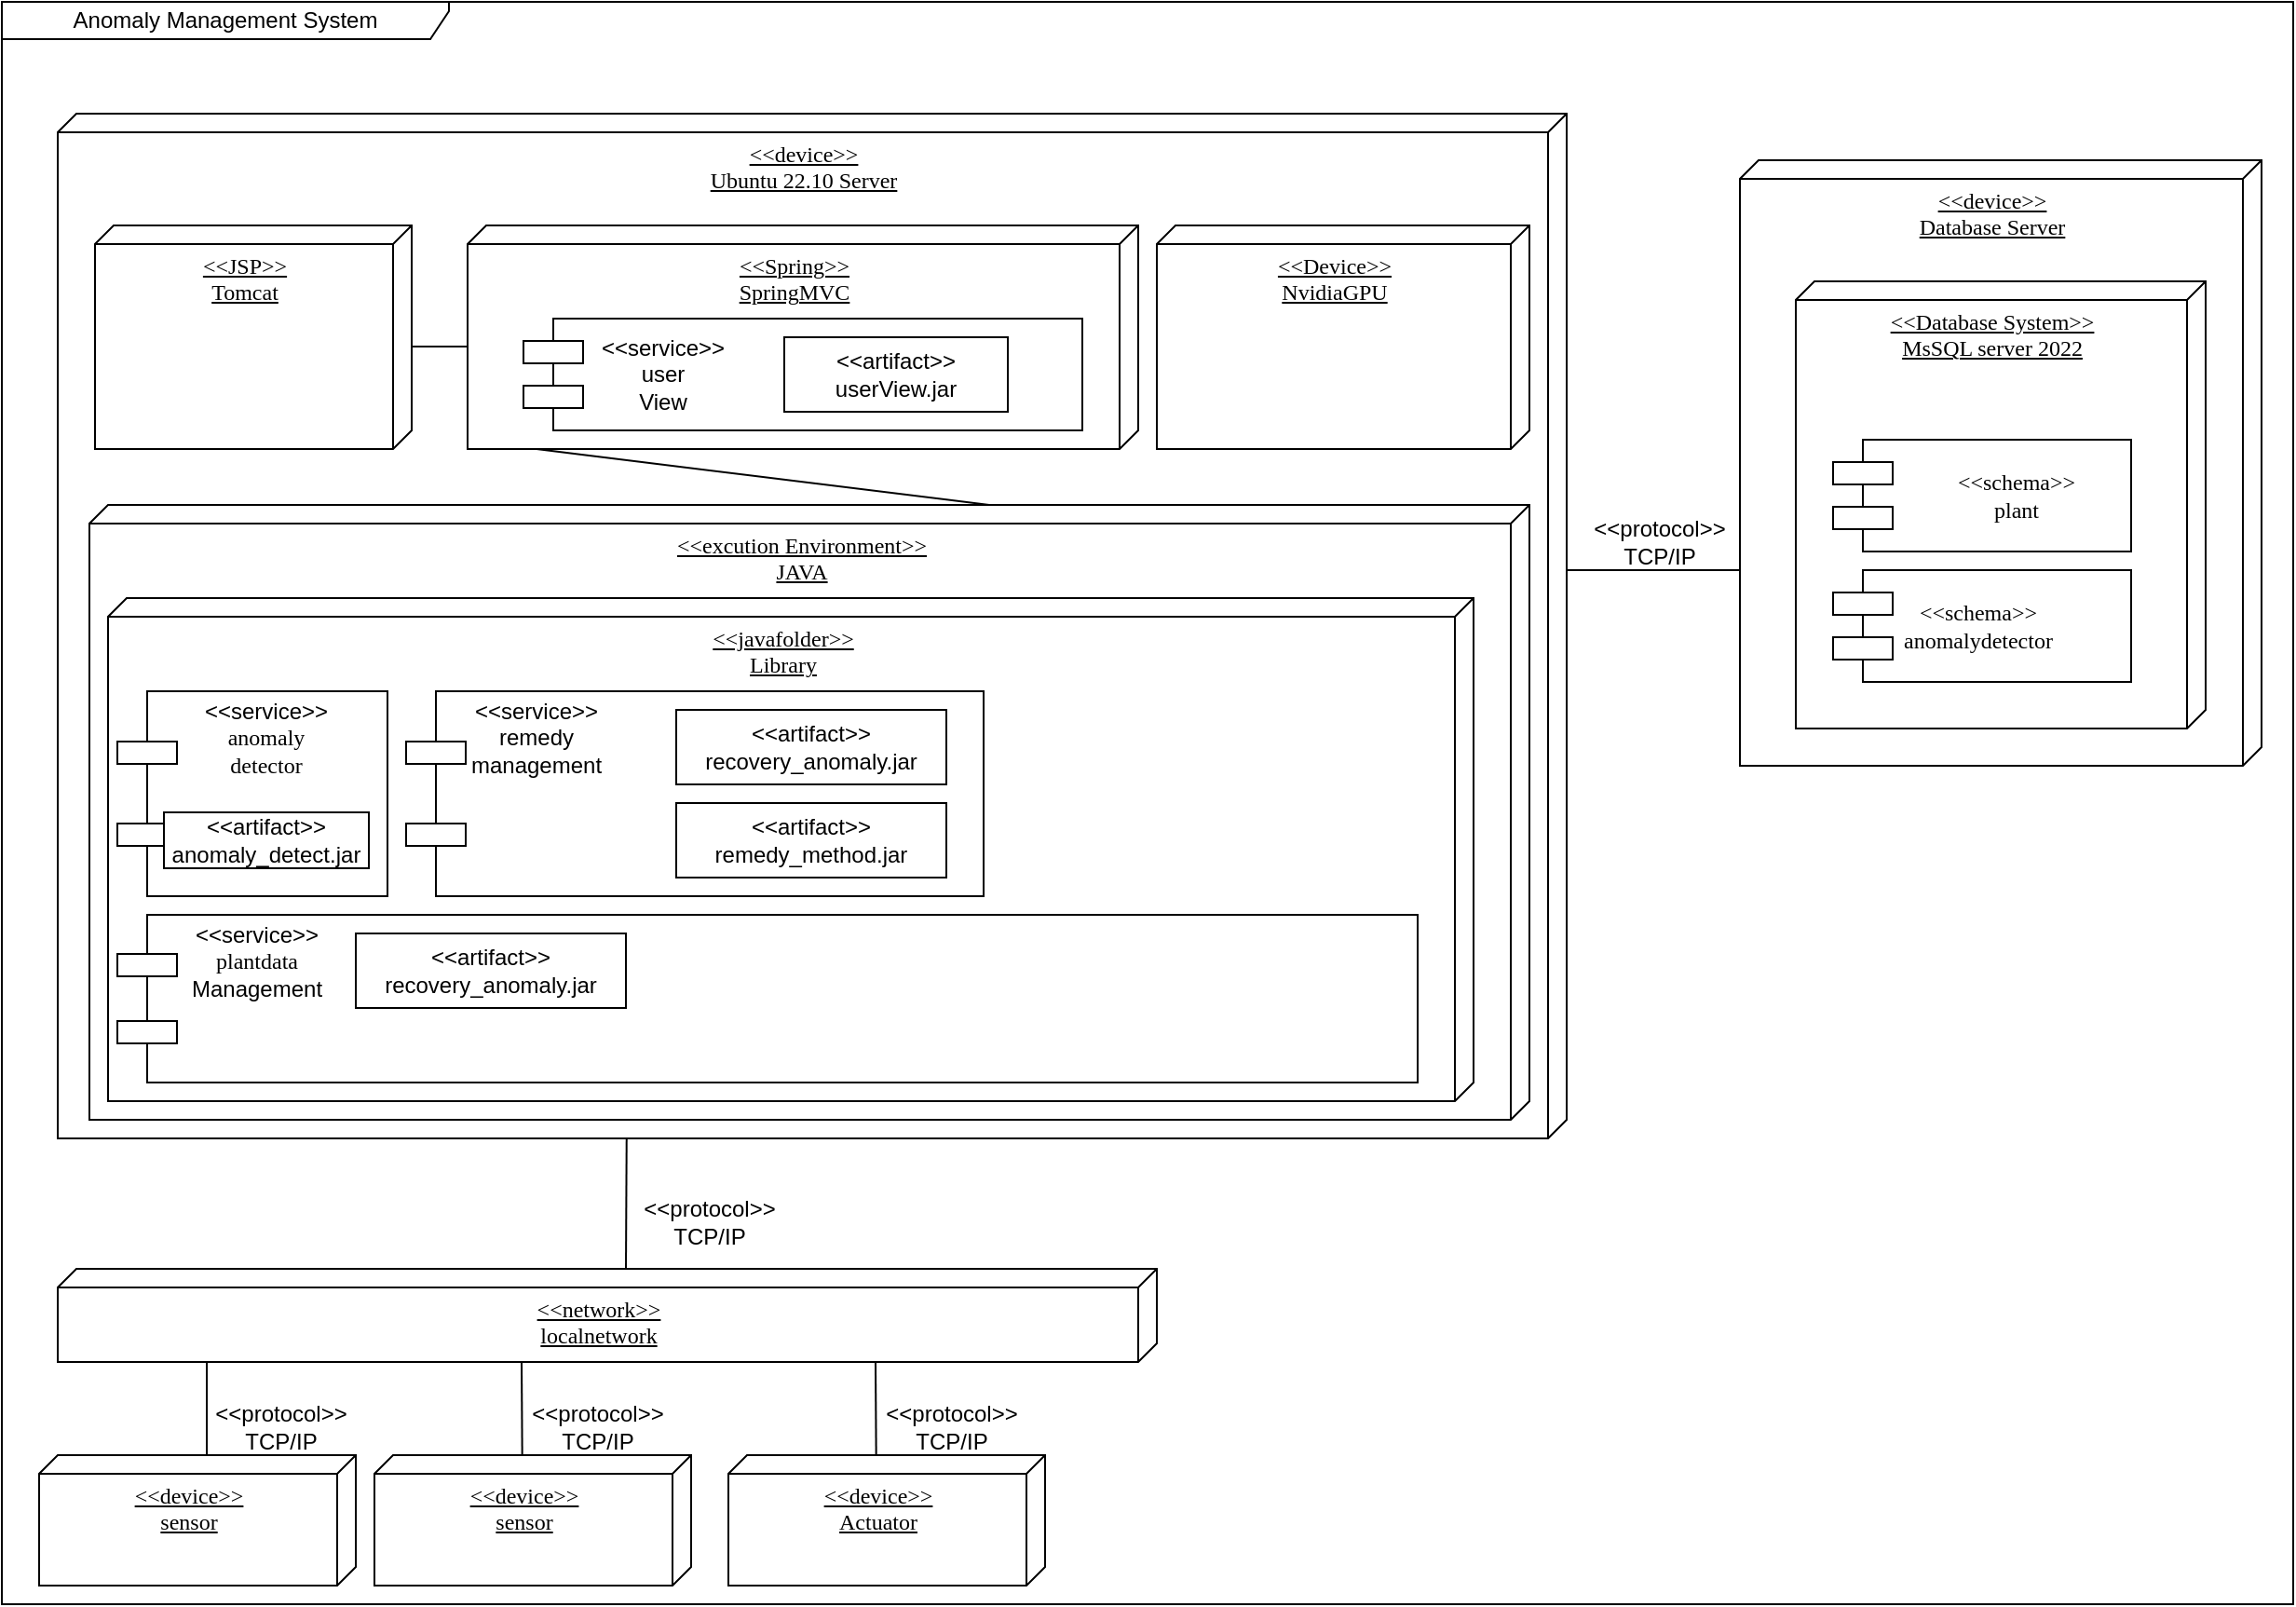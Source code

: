 <mxfile version="21.1.7" type="github">
  <diagram name="Page-1" id="5f0bae14-7c28-e335-631c-24af17079c00">
    <mxGraphModel dx="2757" dy="1707" grid="1" gridSize="10" guides="1" tooltips="1" connect="1" arrows="1" fold="1" page="1" pageScale="1" pageWidth="1100" pageHeight="850" background="none" math="0" shadow="0">
      <root>
        <mxCell id="0" />
        <mxCell id="1" parent="0" />
        <mxCell id="Wp49OkV0YaMOu1lBNxqz-1" value="&amp;lt;&amp;lt;device&amp;gt;&amp;gt; &lt;br&gt;Ubuntu 22.10 Server" style="verticalAlign=top;align=center;spacingTop=8;spacingLeft=2;spacingRight=12;shape=cube;size=10;direction=south;fontStyle=4;html=1;rounded=0;shadow=0;comic=0;labelBackgroundColor=none;strokeWidth=1;fontFamily=Verdana;fontSize=12" vertex="1" parent="1">
          <mxGeometry x="-110" y="-730" width="810" height="550" as="geometry" />
        </mxCell>
        <mxCell id="Wp49OkV0YaMOu1lBNxqz-2" value="Anomaly Management System" style="shape=umlFrame;whiteSpace=wrap;html=1;pointerEvents=0;width=240;height=20;" vertex="1" parent="1">
          <mxGeometry x="-140" y="-790" width="1230" height="860" as="geometry" />
        </mxCell>
        <mxCell id="Wp49OkV0YaMOu1lBNxqz-4" value="&amp;lt;&amp;lt;JSP&amp;gt;&amp;gt;&lt;br&gt;Tomcat" style="verticalAlign=top;align=center;spacingTop=8;spacingLeft=2;spacingRight=12;shape=cube;size=10;direction=south;fontStyle=4;html=1;rounded=0;shadow=0;comic=0;labelBackgroundColor=none;strokeWidth=1;fontFamily=Verdana;fontSize=12" vertex="1" parent="1">
          <mxGeometry x="-90" y="-670" width="170" height="120" as="geometry" />
        </mxCell>
        <mxCell id="Wp49OkV0YaMOu1lBNxqz-5" value="&amp;lt;&amp;lt;device&amp;gt;&amp;gt; &lt;br&gt;Database Server" style="verticalAlign=top;align=center;spacingTop=8;spacingLeft=2;spacingRight=12;shape=cube;size=10;direction=south;fontStyle=4;html=1;rounded=0;shadow=0;comic=0;labelBackgroundColor=none;strokeWidth=1;fontFamily=Verdana;fontSize=12" vertex="1" parent="1">
          <mxGeometry x="793" y="-705" width="280" height="325" as="geometry" />
        </mxCell>
        <mxCell id="Wp49OkV0YaMOu1lBNxqz-3" value="&amp;lt;&amp;lt;Database System&amp;gt;&amp;gt;&lt;br&gt;MsSQL server 2022" style="verticalAlign=top;align=center;spacingTop=8;spacingLeft=2;spacingRight=12;shape=cube;size=10;direction=south;fontStyle=4;html=1;rounded=0;shadow=0;comic=0;labelBackgroundColor=none;strokeWidth=1;fontFamily=Verdana;fontSize=12" vertex="1" parent="1">
          <mxGeometry x="823" y="-640" width="220" height="240" as="geometry" />
        </mxCell>
        <mxCell id="Wp49OkV0YaMOu1lBNxqz-6" value="&amp;lt;&amp;lt;Spring&amp;gt;&amp;gt;&lt;br&gt;SpringMVC" style="verticalAlign=top;align=center;spacingTop=8;spacingLeft=2;spacingRight=12;shape=cube;size=10;direction=south;fontStyle=4;html=1;rounded=0;shadow=0;comic=0;labelBackgroundColor=none;strokeWidth=1;fontFamily=Verdana;fontSize=12" vertex="1" parent="1">
          <mxGeometry x="110" y="-670" width="360" height="120" as="geometry" />
        </mxCell>
        <mxCell id="Wp49OkV0YaMOu1lBNxqz-9" value="" style="endArrow=none;html=1;rounded=0;entryX=0;entryY=0;entryDx=220;entryDy=280;entryPerimeter=0;" edge="1" parent="1" target="Wp49OkV0YaMOu1lBNxqz-5">
          <mxGeometry width="50" height="50" relative="1" as="geometry">
            <mxPoint x="700" y="-485" as="sourcePoint" />
            <mxPoint x="463" y="-480" as="targetPoint" />
          </mxGeometry>
        </mxCell>
        <mxCell id="Wp49OkV0YaMOu1lBNxqz-10" value="&amp;lt;&amp;lt;protocol&amp;gt;&amp;gt;&lt;br&gt;TCP/IP" style="text;html=1;strokeColor=none;fillColor=none;align=center;verticalAlign=middle;whiteSpace=wrap;rounded=0;" vertex="1" parent="1">
          <mxGeometry x="720" y="-515" width="60" height="30" as="geometry" />
        </mxCell>
        <mxCell id="Wp49OkV0YaMOu1lBNxqz-11" value="&amp;lt;&amp;lt;device&amp;gt;&amp;gt;&lt;br&gt;sensor" style="verticalAlign=top;align=center;spacingTop=8;spacingLeft=2;spacingRight=12;shape=cube;size=10;direction=south;fontStyle=4;html=1;rounded=0;shadow=0;comic=0;labelBackgroundColor=none;strokeWidth=1;fontFamily=Verdana;fontSize=12" vertex="1" parent="1">
          <mxGeometry x="-120" y="-10" width="170" height="70" as="geometry" />
        </mxCell>
        <mxCell id="Wp49OkV0YaMOu1lBNxqz-12" value="&amp;lt;&amp;lt;network&amp;gt;&amp;gt;&lt;br&gt;localnetwork" style="verticalAlign=top;align=center;spacingTop=8;spacingLeft=2;spacingRight=12;shape=cube;size=10;direction=south;fontStyle=4;html=1;rounded=0;shadow=0;comic=0;labelBackgroundColor=none;strokeWidth=1;fontFamily=Verdana;fontSize=12" vertex="1" parent="1">
          <mxGeometry x="-110" y="-110" width="590" height="50" as="geometry" />
        </mxCell>
        <mxCell id="Wp49OkV0YaMOu1lBNxqz-14" value="" style="endArrow=none;html=1;rounded=0;exitX=0;exitY=0;exitDx=0;exitDy=80;exitPerimeter=0;" edge="1" parent="1" source="Wp49OkV0YaMOu1lBNxqz-11">
          <mxGeometry width="50" height="50" relative="1" as="geometry">
            <mxPoint x="500" y="-320" as="sourcePoint" />
            <mxPoint x="-30" y="-60" as="targetPoint" />
          </mxGeometry>
        </mxCell>
        <mxCell id="Wp49OkV0YaMOu1lBNxqz-15" value="" style="endArrow=none;html=1;rounded=0;exitX=0;exitY=0;exitDx=0;exitDy=80;exitPerimeter=0;" edge="1" parent="1">
          <mxGeometry width="50" height="50" relative="1" as="geometry">
            <mxPoint x="139.33" y="-10" as="sourcePoint" />
            <mxPoint x="139" y="-60" as="targetPoint" />
          </mxGeometry>
        </mxCell>
        <mxCell id="Wp49OkV0YaMOu1lBNxqz-18" value="&amp;lt;&amp;lt;protocol&amp;gt;&amp;gt;&lt;br&gt;TCP/IP" style="text;html=1;strokeColor=none;fillColor=none;align=center;verticalAlign=middle;whiteSpace=wrap;rounded=0;" vertex="1" parent="1">
          <mxGeometry x="150" y="-40" width="60" height="30" as="geometry" />
        </mxCell>
        <mxCell id="Wp49OkV0YaMOu1lBNxqz-19" value="&amp;lt;&amp;lt;protocol&amp;gt;&amp;gt;&lt;br&gt;TCP/IP" style="text;html=1;strokeColor=none;fillColor=none;align=center;verticalAlign=middle;whiteSpace=wrap;rounded=0;" vertex="1" parent="1">
          <mxGeometry x="-20" y="-40" width="60" height="30" as="geometry" />
        </mxCell>
        <mxCell id="Wp49OkV0YaMOu1lBNxqz-20" value="" style="shape=component;align=left;spacingLeft=36;rounded=0;shadow=0;comic=0;labelBackgroundColor=none;strokeWidth=1;fontFamily=Verdana;fontSize=12;html=1;" vertex="1" parent="1">
          <mxGeometry x="140" y="-620" width="300" height="60" as="geometry" />
        </mxCell>
        <mxCell id="Wp49OkV0YaMOu1lBNxqz-24" value="&amp;lt;&amp;lt;device&amp;gt;&amp;gt;&lt;br&gt;sensor" style="verticalAlign=top;align=center;spacingTop=8;spacingLeft=2;spacingRight=12;shape=cube;size=10;direction=south;fontStyle=4;html=1;rounded=0;shadow=0;comic=0;labelBackgroundColor=none;strokeWidth=1;fontFamily=Verdana;fontSize=12" vertex="1" parent="1">
          <mxGeometry x="60" y="-10" width="170" height="70" as="geometry" />
        </mxCell>
        <mxCell id="Wp49OkV0YaMOu1lBNxqz-25" value="" style="endArrow=none;html=1;rounded=0;entryX=1;entryY=0.623;entryDx=0;entryDy=0;entryPerimeter=0;" edge="1" parent="1" target="Wp49OkV0YaMOu1lBNxqz-1">
          <mxGeometry width="50" height="50" relative="1" as="geometry">
            <mxPoint x="195" y="-110" as="sourcePoint" />
            <mxPoint x="195" y="-160" as="targetPoint" />
            <Array as="points" />
          </mxGeometry>
        </mxCell>
        <mxCell id="Wp49OkV0YaMOu1lBNxqz-26" value="&amp;lt;&amp;lt;Device&amp;gt;&amp;gt;&lt;br&gt;NvidiaGPU" style="verticalAlign=top;align=center;spacingTop=8;spacingLeft=2;spacingRight=12;shape=cube;size=10;direction=south;fontStyle=4;html=1;rounded=0;shadow=0;comic=0;labelBackgroundColor=none;strokeWidth=1;fontFamily=Verdana;fontSize=12" vertex="1" parent="1">
          <mxGeometry x="480" y="-670" width="200" height="120" as="geometry" />
        </mxCell>
        <mxCell id="Wp49OkV0YaMOu1lBNxqz-28" value="&amp;lt;&amp;lt;excution Environment&amp;gt;&amp;gt;&lt;br&gt;JAVA" style="verticalAlign=top;align=center;spacingTop=8;spacingLeft=2;spacingRight=12;shape=cube;size=10;direction=south;fontStyle=4;html=1;rounded=0;shadow=0;comic=0;labelBackgroundColor=none;strokeWidth=1;fontFamily=Verdana;fontSize=12" vertex="1" parent="1">
          <mxGeometry x="-93" y="-520" width="773" height="330" as="geometry" />
        </mxCell>
        <mxCell id="Wp49OkV0YaMOu1lBNxqz-29" value="&amp;lt;&amp;lt;javafolder&amp;gt;&amp;gt;&lt;br&gt;Library" style="verticalAlign=top;align=center;spacingTop=8;spacingLeft=2;spacingRight=12;shape=cube;size=10;direction=south;fontStyle=4;html=1;rounded=0;shadow=0;comic=0;labelBackgroundColor=none;strokeWidth=1;fontFamily=Verdana;fontSize=12" vertex="1" parent="1">
          <mxGeometry x="-83" y="-470" width="733" height="270" as="geometry" />
        </mxCell>
        <mxCell id="Wp49OkV0YaMOu1lBNxqz-21" value="" style="shape=component;align=center;spacingLeft=36;rounded=0;shadow=0;comic=0;labelBackgroundColor=none;strokeWidth=1;fontFamily=Verdana;fontSize=12;html=1;" vertex="1" parent="1">
          <mxGeometry x="-78" y="-420" width="145" height="110" as="geometry" />
        </mxCell>
        <mxCell id="Wp49OkV0YaMOu1lBNxqz-22" value="&lt;div style=&quot;text-align: center;&quot;&gt;&lt;br&gt;&lt;/div&gt;&lt;br&gt;&lt;br&gt;" style="shape=component;align=left;spacingLeft=36;rounded=0;shadow=0;comic=0;labelBackgroundColor=none;strokeWidth=1;fontFamily=Verdana;fontSize=12;html=1;" vertex="1" parent="1">
          <mxGeometry x="77" y="-420" width="310" height="110" as="geometry" />
        </mxCell>
        <mxCell id="Wp49OkV0YaMOu1lBNxqz-31" value="&amp;lt;&amp;lt;schema&amp;gt;&amp;gt;&lt;br&gt;plant" style="shape=component;align=center;spacingLeft=36;rounded=0;shadow=0;comic=0;labelBackgroundColor=none;strokeWidth=1;fontFamily=Verdana;fontSize=12;html=1;" vertex="1" parent="1">
          <mxGeometry x="843" y="-555" width="160" height="60" as="geometry" />
        </mxCell>
        <mxCell id="Wp49OkV0YaMOu1lBNxqz-32" value="&lt;div style=&quot;text-align: center;&quot;&gt;&lt;span style=&quot;background-color: initial;&quot;&gt;&amp;lt;&amp;lt;schema&amp;gt;&amp;gt;&lt;/span&gt;&lt;/div&gt;anomalydetector&lt;br&gt;" style="shape=component;align=left;spacingLeft=36;rounded=0;shadow=0;comic=0;labelBackgroundColor=none;strokeWidth=1;fontFamily=Verdana;fontSize=12;html=1;" vertex="1" parent="1">
          <mxGeometry x="843" y="-485" width="160" height="60" as="geometry" />
        </mxCell>
        <mxCell id="Wp49OkV0YaMOu1lBNxqz-33" value="" style="endArrow=none;html=1;rounded=0;exitX=0;exitY=0;exitDx=0;exitDy=80;exitPerimeter=0;" edge="1" parent="1">
          <mxGeometry width="50" height="50" relative="1" as="geometry">
            <mxPoint x="329.33" y="-10" as="sourcePoint" />
            <mxPoint x="329" y="-60" as="targetPoint" />
          </mxGeometry>
        </mxCell>
        <mxCell id="Wp49OkV0YaMOu1lBNxqz-34" value="&amp;lt;&amp;lt;protocol&amp;gt;&amp;gt;&lt;br&gt;TCP/IP" style="text;html=1;strokeColor=none;fillColor=none;align=center;verticalAlign=middle;whiteSpace=wrap;rounded=0;" vertex="1" parent="1">
          <mxGeometry x="340" y="-40" width="60" height="30" as="geometry" />
        </mxCell>
        <mxCell id="Wp49OkV0YaMOu1lBNxqz-35" value="&amp;lt;&amp;lt;device&amp;gt;&amp;gt;&lt;br&gt;Actuator" style="verticalAlign=top;align=center;spacingTop=8;spacingLeft=2;spacingRight=12;shape=cube;size=10;direction=south;fontStyle=4;html=1;rounded=0;shadow=0;comic=0;labelBackgroundColor=none;strokeWidth=1;fontFamily=Verdana;fontSize=12" vertex="1" parent="1">
          <mxGeometry x="250" y="-10" width="170" height="70" as="geometry" />
        </mxCell>
        <mxCell id="Wp49OkV0YaMOu1lBNxqz-38" value="" style="endArrow=none;html=1;rounded=0;entryX=0;entryY=0;entryDx=65;entryDy=360;entryPerimeter=0;" edge="1" parent="1" target="Wp49OkV0YaMOu1lBNxqz-6">
          <mxGeometry width="50" height="50" relative="1" as="geometry">
            <mxPoint x="80" y="-605" as="sourcePoint" />
            <mxPoint x="320" y="-410" as="targetPoint" />
          </mxGeometry>
        </mxCell>
        <mxCell id="Wp49OkV0YaMOu1lBNxqz-39" value="" style="endArrow=none;html=1;rounded=0;exitX=0;exitY=0;exitDx=0;exitDy=290;exitPerimeter=0;" edge="1" parent="1" source="Wp49OkV0YaMOu1lBNxqz-28">
          <mxGeometry width="50" height="50" relative="1" as="geometry">
            <mxPoint x="190" y="-520" as="sourcePoint" />
            <mxPoint x="147" y="-550" as="targetPoint" />
          </mxGeometry>
        </mxCell>
        <mxCell id="Wp49OkV0YaMOu1lBNxqz-40" value="&amp;lt;&amp;lt;artifact&amp;gt;&amp;gt;&lt;br&gt;userView.jar" style="rounded=0;whiteSpace=wrap;html=1;" vertex="1" parent="1">
          <mxGeometry x="280" y="-610" width="120" height="40" as="geometry" />
        </mxCell>
        <mxCell id="Wp49OkV0YaMOu1lBNxqz-44" value="&amp;lt;&amp;lt;protocol&amp;gt;&amp;gt;&lt;br&gt;TCP/IP" style="text;html=1;strokeColor=none;fillColor=none;align=center;verticalAlign=middle;whiteSpace=wrap;rounded=0;" vertex="1" parent="1">
          <mxGeometry x="210" y="-150" width="60" height="30" as="geometry" />
        </mxCell>
        <mxCell id="Wp49OkV0YaMOu1lBNxqz-45" value="&amp;lt;&amp;lt;artifact&amp;gt;&amp;gt;&lt;br&gt;recovery_anomaly.jar" style="rounded=0;whiteSpace=wrap;html=1;" vertex="1" parent="1">
          <mxGeometry x="222" y="-410" width="145" height="40" as="geometry" />
        </mxCell>
        <mxCell id="Wp49OkV0YaMOu1lBNxqz-47" value="&amp;lt;&amp;lt;artifact&amp;gt;&amp;gt;&lt;br&gt;anomaly_detect.jar" style="rounded=0;whiteSpace=wrap;html=1;" vertex="1" parent="1">
          <mxGeometry x="-53" y="-355" width="110" height="30" as="geometry" />
        </mxCell>
        <mxCell id="Wp49OkV0YaMOu1lBNxqz-49" value="" style="shape=component;align=left;spacingLeft=36;rounded=0;shadow=0;comic=0;labelBackgroundColor=none;strokeWidth=1;fontFamily=Verdana;fontSize=12;html=1;" vertex="1" parent="1">
          <mxGeometry x="-78" y="-300" width="698" height="90" as="geometry" />
        </mxCell>
        <mxCell id="Wp49OkV0YaMOu1lBNxqz-51" value="&amp;lt;&amp;lt;service&amp;gt;&amp;gt;&lt;br style=&quot;border-color: var(--border-color); font-family: Verdana;&quot;&gt;&lt;span style=&quot;font-family: Verdana;&quot;&gt;anomaly&lt;/span&gt;&lt;br style=&quot;border-color: var(--border-color); font-family: Verdana;&quot;&gt;&lt;span style=&quot;font-family: Verdana;&quot;&gt;detector&lt;/span&gt;" style="text;html=1;strokeColor=none;fillColor=none;align=center;verticalAlign=middle;whiteSpace=wrap;rounded=0;" vertex="1" parent="1">
          <mxGeometry x="-28" y="-410" width="60" height="30" as="geometry" />
        </mxCell>
        <mxCell id="Wp49OkV0YaMOu1lBNxqz-52" value="&amp;lt;&amp;lt;service&amp;gt;&amp;gt;&lt;br&gt;remedy&lt;br&gt;management" style="text;html=1;strokeColor=none;fillColor=none;align=center;verticalAlign=middle;whiteSpace=wrap;rounded=0;" vertex="1" parent="1">
          <mxGeometry x="112" y="-410" width="70" height="30" as="geometry" />
        </mxCell>
        <mxCell id="Wp49OkV0YaMOu1lBNxqz-53" value="&amp;lt;&amp;lt;service&amp;gt;&amp;gt;&lt;br style=&quot;border-color: var(--border-color); font-family: Verdana;&quot;&gt;&lt;font face=&quot;Verdana&quot;&gt;plantdata&lt;br&gt;&lt;/font&gt;Management" style="text;html=1;strokeColor=none;fillColor=none;align=center;verticalAlign=middle;whiteSpace=wrap;rounded=0;" vertex="1" parent="1">
          <mxGeometry x="-33" y="-290" width="60" height="30" as="geometry" />
        </mxCell>
        <mxCell id="Wp49OkV0YaMOu1lBNxqz-54" value="&amp;lt;&amp;lt;artifact&amp;gt;&amp;gt;&lt;br&gt;remedy_method.jar" style="rounded=0;whiteSpace=wrap;html=1;" vertex="1" parent="1">
          <mxGeometry x="222" y="-360" width="145" height="40" as="geometry" />
        </mxCell>
        <mxCell id="Wp49OkV0YaMOu1lBNxqz-55" value="&amp;lt;&amp;lt;service&amp;gt;&amp;gt;&lt;br&gt;user&lt;br&gt;View" style="text;html=1;strokeColor=none;fillColor=none;align=center;verticalAlign=middle;whiteSpace=wrap;rounded=0;" vertex="1" parent="1">
          <mxGeometry x="180" y="-605" width="70" height="30" as="geometry" />
        </mxCell>
        <mxCell id="Wp49OkV0YaMOu1lBNxqz-56" value="&amp;lt;&amp;lt;artifact&amp;gt;&amp;gt;&lt;br&gt;recovery_anomaly.jar" style="rounded=0;whiteSpace=wrap;html=1;" vertex="1" parent="1">
          <mxGeometry x="50" y="-290" width="145" height="40" as="geometry" />
        </mxCell>
      </root>
    </mxGraphModel>
  </diagram>
</mxfile>
